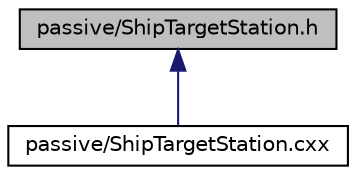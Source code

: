 digraph "passive/ShipTargetStation.h"
{
 // LATEX_PDF_SIZE
  edge [fontname="Helvetica",fontsize="10",labelfontname="Helvetica",labelfontsize="10"];
  node [fontname="Helvetica",fontsize="10",shape=record];
  Node1 [label="passive/ShipTargetStation.h",height=0.2,width=0.4,color="black", fillcolor="grey75", style="filled", fontcolor="black",tooltip=" "];
  Node1 -> Node2 [dir="back",color="midnightblue",fontsize="10",style="solid",fontname="Helvetica"];
  Node2 [label="passive/ShipTargetStation.cxx",height=0.2,width=0.4,color="black", fillcolor="white", style="filled",URL="$ShipTargetStation_8cxx.html",tooltip=" "];
}
